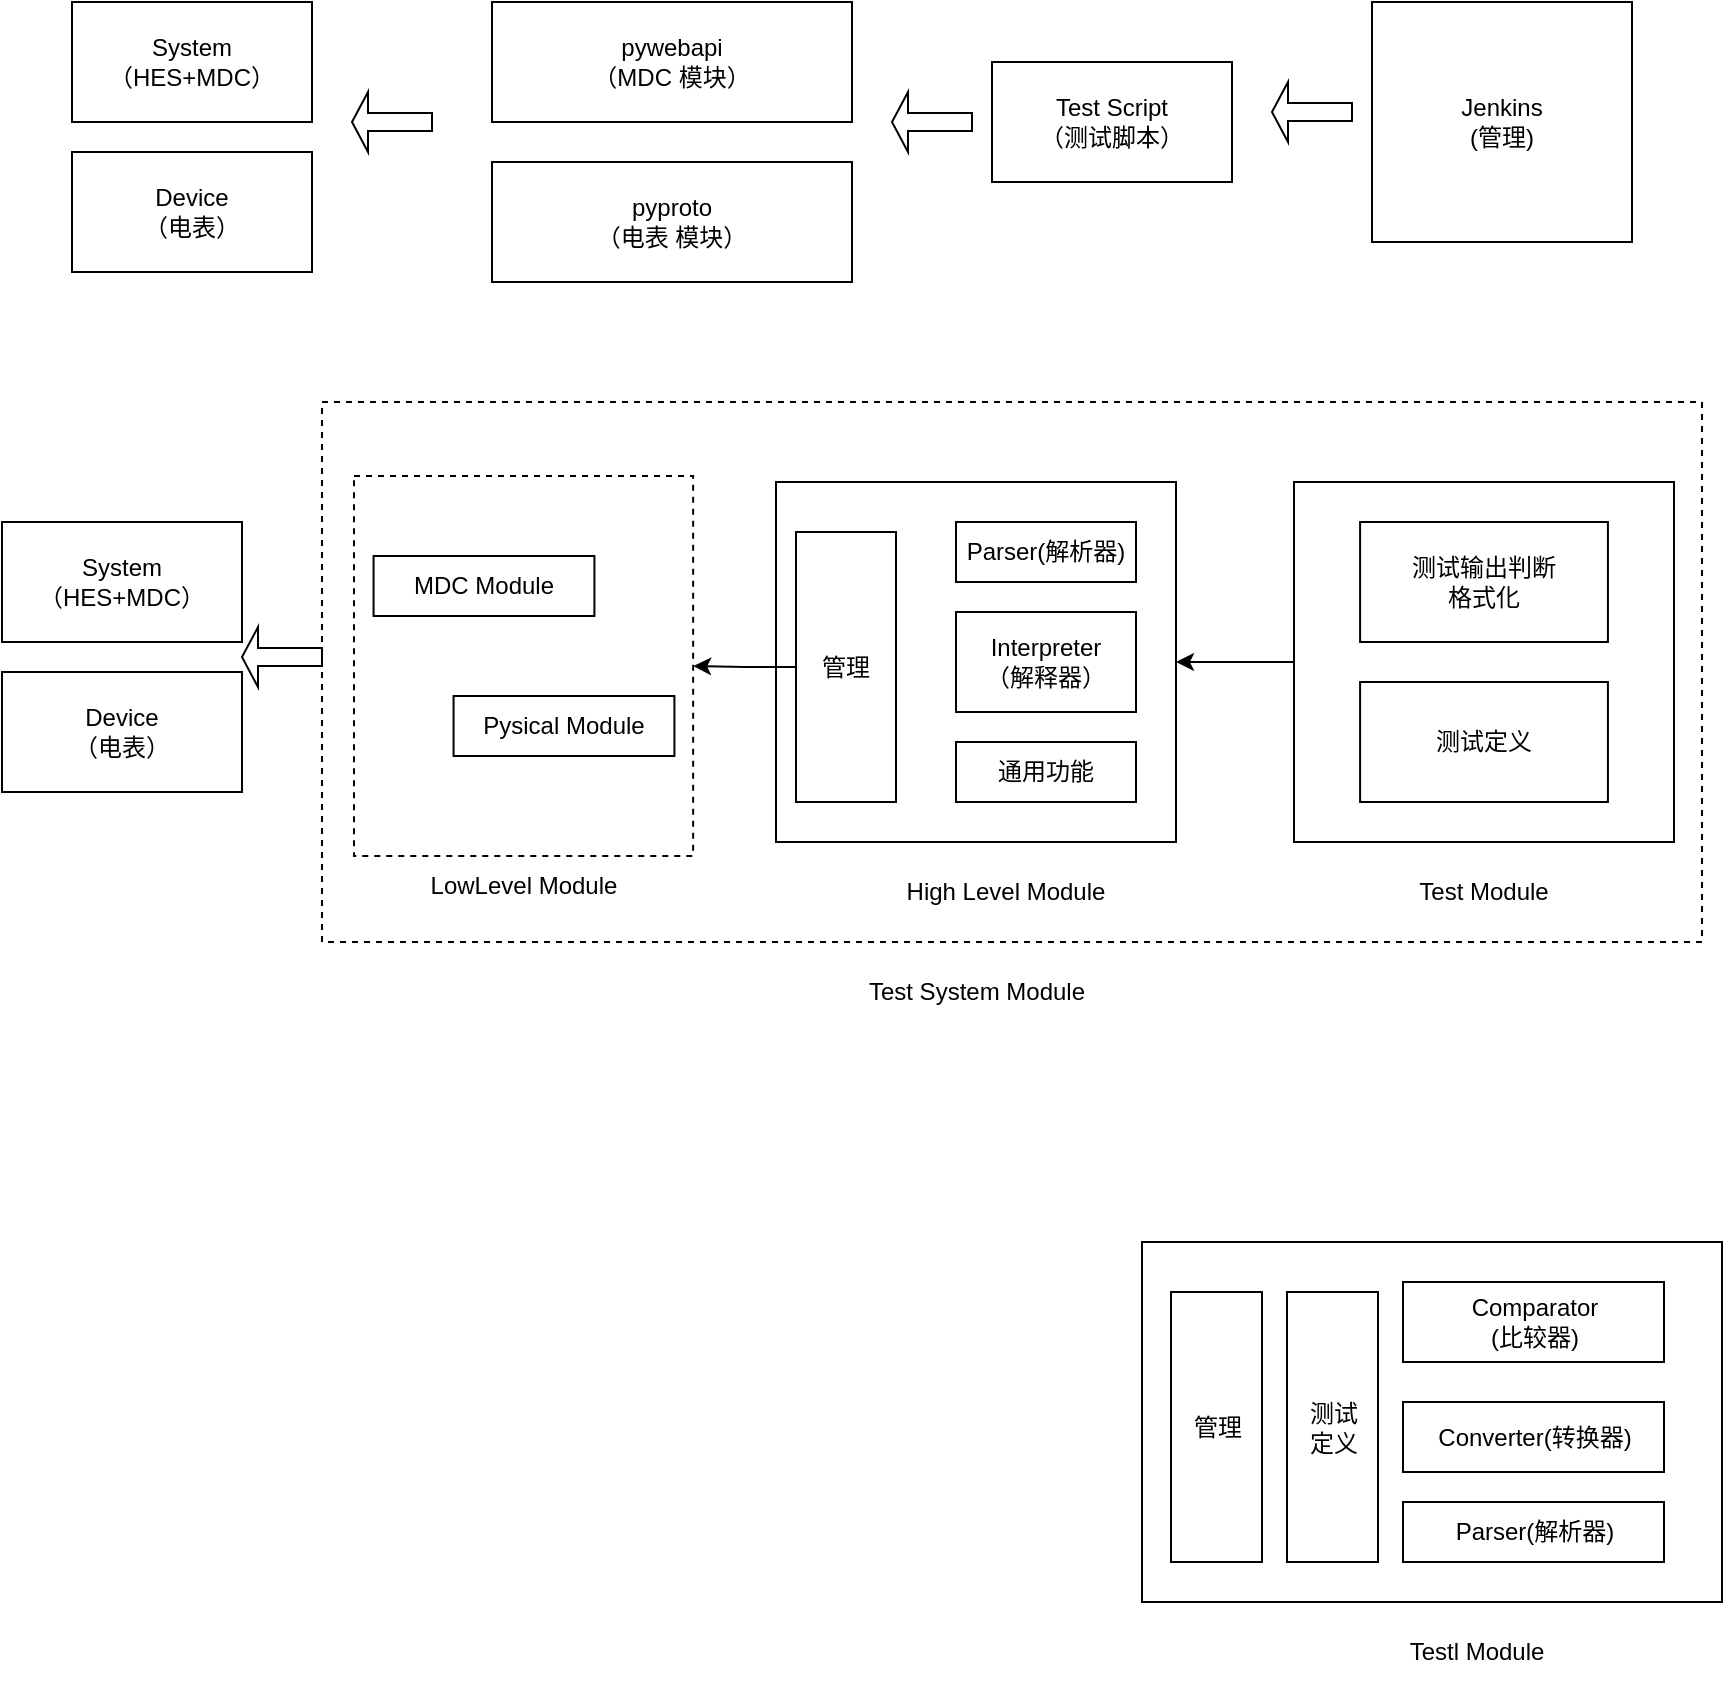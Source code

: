 <mxfile version="28.0.6">
  <diagram name="Page-1" id="stHkNYjPsgnvwqnEDeHq">
    <mxGraphModel dx="1097" dy="487" grid="1" gridSize="10" guides="1" tooltips="1" connect="1" arrows="1" fold="1" page="1" pageScale="1" pageWidth="850" pageHeight="1100" math="0" shadow="0">
      <root>
        <mxCell id="0" />
        <mxCell id="1" parent="0" />
        <mxCell id="VkH7h2HziBzFlEW19kWf-61" value="" style="rounded=0;whiteSpace=wrap;html=1;dashed=1;" vertex="1" parent="1">
          <mxGeometry x="160" y="320" width="690" height="270" as="geometry" />
        </mxCell>
        <mxCell id="VkH7h2HziBzFlEW19kWf-14" value="" style="group" vertex="1" connectable="0" parent="1">
          <mxGeometry x="35" y="120" width="780" height="140" as="geometry" />
        </mxCell>
        <mxCell id="fNABVySuIZl3mwV_Zrsj-1" value="Test Script&lt;div&gt;（测试脚本）&lt;/div&gt;" style="rounded=0;whiteSpace=wrap;html=1;" parent="VkH7h2HziBzFlEW19kWf-14" vertex="1">
          <mxGeometry x="460" y="30" width="120" height="60" as="geometry" />
        </mxCell>
        <mxCell id="fNABVySuIZl3mwV_Zrsj-2" value="Jenkins&lt;div&gt;(管理)&lt;/div&gt;" style="rounded=0;whiteSpace=wrap;html=1;" parent="VkH7h2HziBzFlEW19kWf-14" vertex="1">
          <mxGeometry x="650" width="130" height="120" as="geometry" />
        </mxCell>
        <mxCell id="VkH7h2HziBzFlEW19kWf-3" value="pywebapi&lt;br&gt;&lt;div&gt;（MDC 模块）&lt;/div&gt;" style="rounded=0;whiteSpace=wrap;html=1;" vertex="1" parent="VkH7h2HziBzFlEW19kWf-14">
          <mxGeometry x="210" width="180" height="60" as="geometry" />
        </mxCell>
        <mxCell id="VkH7h2HziBzFlEW19kWf-4" value="pyproto&lt;br&gt;&lt;div&gt;（电表 模块）&lt;/div&gt;" style="rounded=0;whiteSpace=wrap;html=1;" vertex="1" parent="VkH7h2HziBzFlEW19kWf-14">
          <mxGeometry x="210" y="80" width="180" height="60" as="geometry" />
        </mxCell>
        <mxCell id="VkH7h2HziBzFlEW19kWf-11" value="" style="shape=singleArrow;direction=west;whiteSpace=wrap;html=1;" vertex="1" parent="VkH7h2HziBzFlEW19kWf-14">
          <mxGeometry x="600" y="40" width="40" height="30" as="geometry" />
        </mxCell>
        <mxCell id="VkH7h2HziBzFlEW19kWf-12" value="" style="shape=singleArrow;direction=west;whiteSpace=wrap;html=1;" vertex="1" parent="VkH7h2HziBzFlEW19kWf-14">
          <mxGeometry x="410" y="45" width="40" height="30" as="geometry" />
        </mxCell>
        <mxCell id="VkH7h2HziBzFlEW19kWf-13" value="" style="shape=singleArrow;direction=west;whiteSpace=wrap;html=1;" vertex="1" parent="VkH7h2HziBzFlEW19kWf-14">
          <mxGeometry x="140" y="45" width="40" height="30" as="geometry" />
        </mxCell>
        <mxCell id="VkH7h2HziBzFlEW19kWf-50" value="" style="group" vertex="1" connectable="0" parent="VkH7h2HziBzFlEW19kWf-14">
          <mxGeometry width="120" height="135" as="geometry" />
        </mxCell>
        <mxCell id="VkH7h2HziBzFlEW19kWf-5" value="System&lt;div&gt;（HES+MDC）&lt;/div&gt;" style="rounded=0;whiteSpace=wrap;html=1;" vertex="1" parent="VkH7h2HziBzFlEW19kWf-50">
          <mxGeometry width="120" height="60" as="geometry" />
        </mxCell>
        <mxCell id="VkH7h2HziBzFlEW19kWf-6" value="Device&lt;div&gt;（电表）&lt;/div&gt;" style="rounded=0;whiteSpace=wrap;html=1;" vertex="1" parent="VkH7h2HziBzFlEW19kWf-50">
          <mxGeometry y="75" width="120" height="60" as="geometry" />
        </mxCell>
        <mxCell id="VkH7h2HziBzFlEW19kWf-19" value="" style="group" vertex="1" connectable="0" parent="1">
          <mxGeometry x="646" y="360" width="190" height="220" as="geometry" />
        </mxCell>
        <mxCell id="VkH7h2HziBzFlEW19kWf-15" value="" style="rounded=0;whiteSpace=wrap;html=1;" vertex="1" parent="VkH7h2HziBzFlEW19kWf-19">
          <mxGeometry width="190" height="180" as="geometry" />
        </mxCell>
        <mxCell id="VkH7h2HziBzFlEW19kWf-16" value="测试输出判断&lt;div&gt;格式化&lt;/div&gt;" style="rounded=0;whiteSpace=wrap;html=1;" vertex="1" parent="VkH7h2HziBzFlEW19kWf-19">
          <mxGeometry x="33.043" y="20" width="123.913" height="60" as="geometry" />
        </mxCell>
        <mxCell id="VkH7h2HziBzFlEW19kWf-17" value="测试定义" style="rounded=0;whiteSpace=wrap;html=1;" vertex="1" parent="VkH7h2HziBzFlEW19kWf-19">
          <mxGeometry x="33.043" y="100" width="123.913" height="60" as="geometry" />
        </mxCell>
        <mxCell id="VkH7h2HziBzFlEW19kWf-18" value="Test Module" style="text;html=1;align=center;verticalAlign=middle;whiteSpace=wrap;rounded=0;" vertex="1" parent="VkH7h2HziBzFlEW19kWf-19">
          <mxGeometry x="59.891" y="190" width="70.217" height="30" as="geometry" />
        </mxCell>
        <mxCell id="VkH7h2HziBzFlEW19kWf-40" value="" style="group" vertex="1" connectable="0" parent="1">
          <mxGeometry x="387" y="360" width="200" height="220" as="geometry" />
        </mxCell>
        <mxCell id="VkH7h2HziBzFlEW19kWf-21" value="" style="rounded=0;whiteSpace=wrap;html=1;" vertex="1" parent="VkH7h2HziBzFlEW19kWf-40">
          <mxGeometry width="200" height="180" as="geometry" />
        </mxCell>
        <mxCell id="VkH7h2HziBzFlEW19kWf-22" value="Parser(解析器)" style="rounded=0;whiteSpace=wrap;html=1;" vertex="1" parent="VkH7h2HziBzFlEW19kWf-40">
          <mxGeometry x="90" y="20" width="90" height="30" as="geometry" />
        </mxCell>
        <mxCell id="VkH7h2HziBzFlEW19kWf-23" value="Interpreter&lt;div&gt;（解释器）&lt;/div&gt;" style="rounded=0;whiteSpace=wrap;html=1;" vertex="1" parent="VkH7h2HziBzFlEW19kWf-40">
          <mxGeometry x="90" y="65" width="90" height="50" as="geometry" />
        </mxCell>
        <mxCell id="VkH7h2HziBzFlEW19kWf-26" value="通用功能" style="rounded=0;whiteSpace=wrap;html=1;" vertex="1" parent="VkH7h2HziBzFlEW19kWf-40">
          <mxGeometry x="90" y="130" width="90" height="30" as="geometry" />
        </mxCell>
        <mxCell id="VkH7h2HziBzFlEW19kWf-30" value="管理" style="rounded=0;whiteSpace=wrap;html=1;" vertex="1" parent="VkH7h2HziBzFlEW19kWf-40">
          <mxGeometry x="10" y="25" width="50" height="135" as="geometry" />
        </mxCell>
        <mxCell id="VkH7h2HziBzFlEW19kWf-31" value="High Level Module" style="text;html=1;align=center;verticalAlign=middle;whiteSpace=wrap;rounded=0;" vertex="1" parent="VkH7h2HziBzFlEW19kWf-40">
          <mxGeometry x="50" y="190" width="130" height="30" as="geometry" />
        </mxCell>
        <mxCell id="VkH7h2HziBzFlEW19kWf-49" value="" style="group" vertex="1" connectable="0" parent="1">
          <mxGeometry x="176" y="357" width="169.57" height="220" as="geometry" />
        </mxCell>
        <mxCell id="VkH7h2HziBzFlEW19kWf-48" value="" style="rounded=0;whiteSpace=wrap;html=1;dashed=1;" vertex="1" parent="VkH7h2HziBzFlEW19kWf-49">
          <mxGeometry width="169.57" height="190" as="geometry" />
        </mxCell>
        <mxCell id="VkH7h2HziBzFlEW19kWf-36" value="Pysical Module" style="rounded=0;whiteSpace=wrap;html=1;" vertex="1" parent="VkH7h2HziBzFlEW19kWf-49">
          <mxGeometry x="49.78" y="110" width="110.43" height="30" as="geometry" />
        </mxCell>
        <mxCell id="VkH7h2HziBzFlEW19kWf-38" value="LowLevel Module" style="text;html=1;align=center;verticalAlign=middle;whiteSpace=wrap;rounded=0;" vertex="1" parent="VkH7h2HziBzFlEW19kWf-49">
          <mxGeometry x="36.738" y="190" width="96.087" height="30" as="geometry" />
        </mxCell>
        <mxCell id="VkH7h2HziBzFlEW19kWf-47" value="MDC Module" style="rounded=0;whiteSpace=wrap;html=1;" vertex="1" parent="VkH7h2HziBzFlEW19kWf-49">
          <mxGeometry x="9.78" y="40" width="110.43" height="30" as="geometry" />
        </mxCell>
        <mxCell id="VkH7h2HziBzFlEW19kWf-51" value="" style="group" vertex="1" connectable="0" parent="1">
          <mxGeometry y="380" width="120" height="135" as="geometry" />
        </mxCell>
        <mxCell id="VkH7h2HziBzFlEW19kWf-52" value="System&lt;div&gt;（HES+MDC）&lt;/div&gt;" style="rounded=0;whiteSpace=wrap;html=1;" vertex="1" parent="VkH7h2HziBzFlEW19kWf-51">
          <mxGeometry width="120" height="60" as="geometry" />
        </mxCell>
        <mxCell id="VkH7h2HziBzFlEW19kWf-53" value="Device&lt;div&gt;（电表）&lt;/div&gt;" style="rounded=0;whiteSpace=wrap;html=1;" vertex="1" parent="VkH7h2HziBzFlEW19kWf-51">
          <mxGeometry y="75" width="120" height="60" as="geometry" />
        </mxCell>
        <mxCell id="VkH7h2HziBzFlEW19kWf-54" style="edgeStyle=orthogonalEdgeStyle;rounded=0;orthogonalLoop=1;jettySize=auto;html=1;" edge="1" parent="1" source="VkH7h2HziBzFlEW19kWf-15" target="VkH7h2HziBzFlEW19kWf-21">
          <mxGeometry relative="1" as="geometry" />
        </mxCell>
        <mxCell id="VkH7h2HziBzFlEW19kWf-55" style="edgeStyle=orthogonalEdgeStyle;rounded=0;orthogonalLoop=1;jettySize=auto;html=1;" edge="1" parent="1" source="VkH7h2HziBzFlEW19kWf-30" target="VkH7h2HziBzFlEW19kWf-48">
          <mxGeometry relative="1" as="geometry" />
        </mxCell>
        <mxCell id="VkH7h2HziBzFlEW19kWf-62" value="" style="shape=singleArrow;direction=west;whiteSpace=wrap;html=1;" vertex="1" parent="1">
          <mxGeometry x="120" y="432.5" width="40" height="30" as="geometry" />
        </mxCell>
        <mxCell id="VkH7h2HziBzFlEW19kWf-64" value="Test System Module" style="text;html=1;align=center;verticalAlign=middle;whiteSpace=wrap;rounded=0;" vertex="1" parent="1">
          <mxGeometry x="384.5" y="600" width="205" height="30" as="geometry" />
        </mxCell>
        <mxCell id="VkH7h2HziBzFlEW19kWf-72" value="" style="group" vertex="1" connectable="0" parent="1">
          <mxGeometry x="570" y="740" width="290" height="220" as="geometry" />
        </mxCell>
        <mxCell id="VkH7h2HziBzFlEW19kWf-73" value="" style="rounded=0;whiteSpace=wrap;html=1;" vertex="1" parent="VkH7h2HziBzFlEW19kWf-72">
          <mxGeometry width="290" height="180" as="geometry" />
        </mxCell>
        <mxCell id="VkH7h2HziBzFlEW19kWf-74" value="Comparator&lt;br&gt;&lt;div&gt;(比较器)&lt;/div&gt;" style="rounded=0;whiteSpace=wrap;html=1;" vertex="1" parent="VkH7h2HziBzFlEW19kWf-72">
          <mxGeometry x="130.5" y="20" width="130.5" height="40" as="geometry" />
        </mxCell>
        <mxCell id="VkH7h2HziBzFlEW19kWf-75" value="Converter(转换器)" style="rounded=0;whiteSpace=wrap;html=1;" vertex="1" parent="VkH7h2HziBzFlEW19kWf-72">
          <mxGeometry x="130.5" y="80" width="130.5" height="35" as="geometry" />
        </mxCell>
        <mxCell id="VkH7h2HziBzFlEW19kWf-76" value="Parser(解析器)" style="rounded=0;whiteSpace=wrap;html=1;" vertex="1" parent="VkH7h2HziBzFlEW19kWf-72">
          <mxGeometry x="130.5" y="130" width="130.5" height="30" as="geometry" />
        </mxCell>
        <mxCell id="VkH7h2HziBzFlEW19kWf-77" value="管理" style="rounded=0;whiteSpace=wrap;html=1;" vertex="1" parent="VkH7h2HziBzFlEW19kWf-72">
          <mxGeometry x="14.5" y="25" width="45.5" height="135" as="geometry" />
        </mxCell>
        <mxCell id="VkH7h2HziBzFlEW19kWf-78" value="Testl Module" style="text;html=1;align=center;verticalAlign=middle;whiteSpace=wrap;rounded=0;" vertex="1" parent="VkH7h2HziBzFlEW19kWf-72">
          <mxGeometry x="72.5" y="190" width="188.5" height="30" as="geometry" />
        </mxCell>
        <mxCell id="VkH7h2HziBzFlEW19kWf-79" value="测试&lt;div&gt;定义&lt;/div&gt;" style="rounded=0;whiteSpace=wrap;html=1;" vertex="1" parent="VkH7h2HziBzFlEW19kWf-72">
          <mxGeometry x="72.5" y="25" width="45.5" height="135" as="geometry" />
        </mxCell>
      </root>
    </mxGraphModel>
  </diagram>
</mxfile>
